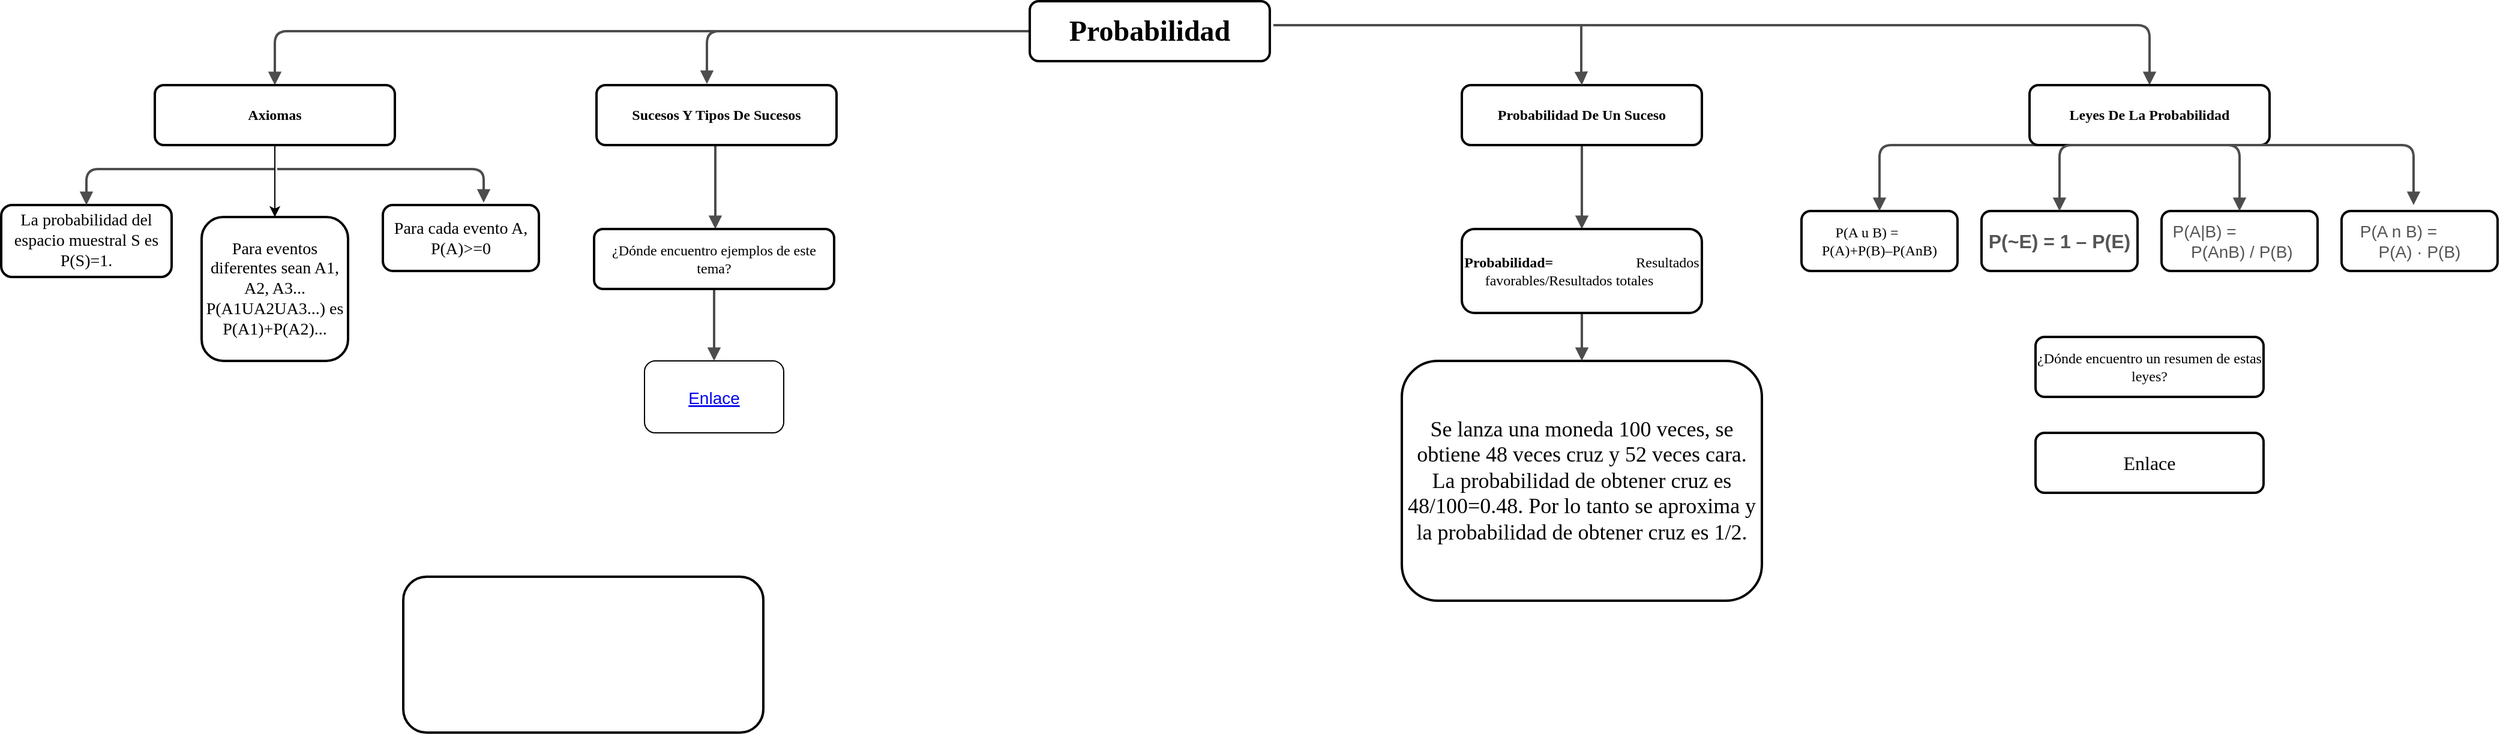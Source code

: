 <mxfile version="15.8.8" type="github">
  <diagram name="Page-1" id="19d8dcba-68ad-dc05-1034-9cf7b2a963f6">
    <mxGraphModel dx="1108" dy="482" grid="1" gridSize="10" guides="1" tooltips="1" connect="1" arrows="1" fold="1" page="1" pageScale="1" pageWidth="1100" pageHeight="850" background="none" math="0" shadow="0">
      <root>
        <mxCell id="0" />
        <mxCell id="1" parent="0" />
        <UserObject label="Enlace" linkTarget="_blank" link="https://www.matematicas10.net/2017/06/tipos-de-sucesos.html" id="TMkLgcARQh1WuAnc6BuK-10">
          <mxCell style="fontColor=#0000EE;fontStyle=4;rounded=1;overflow=hidden;spacing=10;fontSize=14;" vertex="1" parent="1">
            <mxGeometry x="566" y="440" width="116" height="60" as="geometry" />
          </mxCell>
        </UserObject>
        <mxCell id="218ae93e1282097f-12" value="&lt;font style=&quot;font-size: 14px&quot;&gt;La probabilidad del espacio muestral S es P(S)=1.&lt;/font&gt;" style="whiteSpace=wrap;html=1;rounded=1;shadow=0;comic=0;strokeWidth=2;fontFamily=Verdana;align=center;fontSize=10;" parent="1" vertex="1">
          <mxGeometry x="30" y="310" width="142" height="60" as="geometry" />
        </mxCell>
        <mxCell id="218ae93e1282097f-29" value="&lt;font style=&quot;font-size: 18px&quot;&gt;Se lanza una moneda 100 veces, se obtiene 48 veces cruz y 52 veces cara. La probabilidad de obtener cruz es 48/100=0.48. Por lo tanto se aproxima y la probabilidad de obtener cruz es 1/2.&lt;/font&gt;" style="whiteSpace=wrap;html=1;rounded=1;shadow=0;comic=0;strokeWidth=2;fontFamily=Verdana;align=center;fontSize=10;" parent="1" vertex="1">
          <mxGeometry x="1197" y="440" width="300" height="200" as="geometry" />
        </mxCell>
        <mxCell id="218ae93e1282097f-34" value="&lt;font style=&quot;font-size: 12px&quot;&gt;P(A u B) =&amp;nbsp; &amp;nbsp; &amp;nbsp; &amp;nbsp; P(A)+P(B)–P(AnB)&lt;/font&gt;" style="whiteSpace=wrap;html=1;rounded=1;shadow=0;comic=0;strokeWidth=2;fontFamily=Verdana;align=center;fontSize=10;" parent="1" vertex="1">
          <mxGeometry x="1530" y="315" width="130" height="50" as="geometry" />
        </mxCell>
        <mxCell id="218ae93e1282097f-42" value="" style="edgeStyle=orthogonalEdgeStyle;rounded=1;html=1;labelBackgroundColor=none;endArrow=block;endFill=1;strokeColor=#4D4D4D;strokeWidth=2;fontFamily=Verdana;fontSize=12;fontStyle=1;entryX=0.46;entryY=-0.02;entryDx=0;entryDy=0;entryPerimeter=0;" parent="1" target="6257edae8c83ed4a-9" edge="1">
          <mxGeometry relative="1" as="geometry">
            <mxPoint x="880" y="165" as="sourcePoint" />
            <mxPoint x="987" y="220" as="targetPoint" />
            <Array as="points">
              <mxPoint x="618" y="165" />
            </Array>
          </mxGeometry>
        </mxCell>
        <mxCell id="218ae93e1282097f-43" value="" style="edgeStyle=orthogonalEdgeStyle;rounded=1;html=1;labelBackgroundColor=none;endArrow=block;endFill=1;strokeColor=#4D4D4D;strokeWidth=2;fontFamily=Verdana;fontSize=12;fontStyle=1;entryX=0.5;entryY=0;entryDx=0;entryDy=0;" parent="1" source="6257edae8c83ed4a-1" target="218ae93e1282097f-8" edge="1">
          <mxGeometry relative="1" as="geometry">
            <Array as="points">
              <mxPoint x="258" y="165" />
            </Array>
          </mxGeometry>
        </mxCell>
        <mxCell id="218ae93e1282097f-45" value="" style="edgeStyle=elbowEdgeStyle;rounded=1;html=1;labelBackgroundColor=none;endArrow=block;endFill=1;strokeColor=#4D4D4D;strokeWidth=2;fontFamily=Verdana;fontSize=12;fontStyle=1" parent="1" source="6257edae8c83ed4a-9" target="6257edae8c83ed4a-21" edge="1">
          <mxGeometry relative="1" as="geometry" />
        </mxCell>
        <mxCell id="218ae93e1282097f-47" value="" style="edgeStyle=orthogonalEdgeStyle;rounded=1;html=1;labelBackgroundColor=none;endArrow=block;endFill=1;strokeColor=#4D4D4D;strokeWidth=2;fontFamily=Verdana;fontSize=12;fontStyle=1" parent="1" target="218ae93e1282097f-5" edge="1">
          <mxGeometry relative="1" as="geometry">
            <mxPoint x="1090" y="160" as="sourcePoint" />
            <Array as="points">
              <mxPoint x="1347" y="160" />
              <mxPoint x="1737" y="160" />
            </Array>
          </mxGeometry>
        </mxCell>
        <mxCell id="218ae93e1282097f-48" value="" style="edgeStyle=orthogonalEdgeStyle;rounded=1;html=1;labelBackgroundColor=none;endArrow=block;endFill=1;strokeColor=#4D4D4D;strokeWidth=2;fontFamily=Verdana;fontSize=12;fontStyle=1" parent="1" source="218ae93e1282097f-2" target="6257edae8c83ed4a-24" edge="1">
          <mxGeometry relative="1" as="geometry" />
        </mxCell>
        <mxCell id="218ae93e1282097f-49" value="" style="edgeStyle=elbowEdgeStyle;rounded=1;html=1;labelBackgroundColor=none;endArrow=block;endFill=1;strokeColor=#4D4D4D;strokeWidth=2;fontFamily=Verdana;fontSize=10;exitX=0.5;exitY=1;exitDx=0;exitDy=0;entryX=0.5;entryY=0;entryDx=0;entryDy=0;" parent="1" source="218ae93e1282097f-5" target="218ae93e1282097f-34" edge="1">
          <mxGeometry relative="1" as="geometry">
            <Array as="points">
              <mxPoint x="1595" y="290" />
            </Array>
          </mxGeometry>
        </mxCell>
        <mxCell id="218ae93e1282097f-50" value="" style="edgeStyle=orthogonalEdgeStyle;rounded=1;html=1;labelBackgroundColor=none;endArrow=block;endFill=1;strokeColor=#4D4D4D;strokeWidth=2;fontFamily=Verdana;fontSize=10;" parent="1" source="6257edae8c83ed4a-24" target="218ae93e1282097f-29" edge="1">
          <mxGeometry relative="1" as="geometry" />
        </mxCell>
        <mxCell id="218ae93e1282097f-52" value="" style="edgeStyle=elbowEdgeStyle;rounded=1;html=1;labelBackgroundColor=none;endArrow=block;endFill=1;strokeColor=#4D4D4D;strokeWidth=2;fontFamily=Verdana;fontSize=10;" parent="1" source="6257edae8c83ed4a-21" edge="1">
          <mxGeometry relative="1" as="geometry">
            <mxPoint x="624" y="440" as="targetPoint" />
          </mxGeometry>
        </mxCell>
        <mxCell id="218ae93e1282097f-53" value="" style="edgeStyle=elbowEdgeStyle;rounded=1;html=1;labelBackgroundColor=none;endArrow=block;endFill=1;strokeColor=#4D4D4D;strokeWidth=2;fontFamily=Verdana;fontSize=10;entryX=0.5;entryY=0;entryDx=0;entryDy=0;" parent="1" target="218ae93e1282097f-12" edge="1">
          <mxGeometry relative="1" as="geometry">
            <mxPoint x="258" y="280" as="sourcePoint" />
            <Array as="points">
              <mxPoint x="101" y="270" />
              <mxPoint x="101" y="290" />
              <mxPoint x="101" y="280" />
            </Array>
          </mxGeometry>
        </mxCell>
        <mxCell id="TMkLgcARQh1WuAnc6BuK-6" value="" style="edgeStyle=orthogonalEdgeStyle;rounded=0;orthogonalLoop=1;jettySize=auto;html=1;" edge="1" parent="1" source="218ae93e1282097f-8" target="TMkLgcARQh1WuAnc6BuK-5">
          <mxGeometry relative="1" as="geometry" />
        </mxCell>
        <mxCell id="218ae93e1282097f-8" value="Axiomas" style="whiteSpace=wrap;html=1;rounded=1;shadow=0;comic=0;strokeWidth=2;fontFamily=Verdana;align=center;fontSize=12;fontStyle=1" parent="1" vertex="1">
          <mxGeometry x="158" y="210" width="200" height="50" as="geometry" />
        </mxCell>
        <mxCell id="6257edae8c83ed4a-9" value="Sucesos Y Tipos De Sucesos" style="whiteSpace=wrap;html=1;rounded=1;shadow=0;comic=0;strokeWidth=2;fontFamily=Verdana;align=center;fontSize=12;fontStyle=1" parent="1" vertex="1">
          <mxGeometry x="526" y="210" width="200" height="50" as="geometry" />
        </mxCell>
        <mxCell id="6257edae8c83ed4a-21" value="&lt;span style=&quot;font-weight: normal&quot;&gt;¿Dónde encuentro ejemplos de este tema?&lt;/span&gt;" style="whiteSpace=wrap;html=1;rounded=1;shadow=0;comic=0;strokeWidth=2;fontFamily=Verdana;align=center;fontSize=12;fontStyle=1" parent="1" vertex="1">
          <mxGeometry x="524" y="330" width="200" height="50" as="geometry" />
        </mxCell>
        <mxCell id="6257edae8c83ed4a-1" value="&lt;font style=&quot;font-size: 24px&quot;&gt;Probabilidad&lt;/font&gt;" style="whiteSpace=wrap;html=1;rounded=1;shadow=0;comic=0;strokeWidth=2;fontFamily=Verdana;align=center;fontSize=12;fontStyle=1" parent="1" vertex="1">
          <mxGeometry x="887" y="140" width="200" height="50" as="geometry" />
        </mxCell>
        <mxCell id="218ae93e1282097f-2" value="Probabilidad De Un Suceso" style="whiteSpace=wrap;html=1;rounded=1;shadow=0;comic=0;strokeWidth=2;fontFamily=Verdana;align=center;fontSize=12;fontStyle=1" parent="1" vertex="1">
          <mxGeometry x="1247" y="210" width="200" height="50" as="geometry" />
        </mxCell>
        <mxCell id="6257edae8c83ed4a-24" value="Probabilidad=&amp;nbsp; &amp;nbsp; &amp;nbsp; &amp;nbsp; &amp;nbsp; &amp;nbsp; &amp;nbsp; &amp;nbsp; &amp;nbsp; &amp;nbsp; &amp;nbsp; &amp;nbsp;&lt;span style=&quot;font-weight: normal&quot;&gt;Resultados favorables/Resultados totales&amp;nbsp;&lt;/span&gt; &amp;nbsp; &amp;nbsp; &amp;nbsp;" style="whiteSpace=wrap;html=1;rounded=1;shadow=0;comic=0;strokeWidth=2;fontFamily=Verdana;align=center;fontSize=12;fontStyle=1" parent="1" vertex="1">
          <mxGeometry x="1247" y="330" width="200" height="70" as="geometry" />
        </mxCell>
        <mxCell id="218ae93e1282097f-5" value="Leyes De La Probabilidad" style="whiteSpace=wrap;html=1;rounded=1;shadow=0;comic=0;strokeWidth=2;fontFamily=Verdana;align=center;fontSize=12;fontStyle=1" parent="1" vertex="1">
          <mxGeometry x="1720" y="210" width="200" height="50" as="geometry" />
        </mxCell>
        <mxCell id="TMkLgcARQh1WuAnc6BuK-3" value="" style="whiteSpace=wrap;html=1;rounded=1;shadow=0;comic=0;strokeWidth=2;fontFamily=Verdana;align=center;fontSize=10;" vertex="1" parent="1">
          <mxGeometry x="365" y="620" width="300" height="130" as="geometry" />
        </mxCell>
        <mxCell id="TMkLgcARQh1WuAnc6BuK-4" value="&lt;font style=&quot;font-size: 14px&quot;&gt;Para cada evento A, P(A)&amp;gt;=0&lt;/font&gt;" style="whiteSpace=wrap;html=1;rounded=1;shadow=0;comic=0;strokeWidth=2;fontFamily=Verdana;align=center;fontSize=10;" vertex="1" parent="1">
          <mxGeometry x="348" y="310" width="130" height="55" as="geometry" />
        </mxCell>
        <mxCell id="TMkLgcARQh1WuAnc6BuK-5" value="&lt;div&gt;&lt;span style=&quot;font-weight: normal&quot;&gt;&lt;font style=&quot;font-size: 14px&quot;&gt;Para eventos diferentes sean A1, A2, A3...&lt;/font&gt;&lt;/span&gt;&lt;/div&gt;&lt;div&gt;&lt;span style=&quot;font-weight: normal&quot;&gt;&lt;font style=&quot;font-size: 14px&quot;&gt;P(A1UA2UA3...) es P(A1)+P(A2)...&lt;/font&gt;&lt;/span&gt;&lt;/div&gt;" style="whiteSpace=wrap;html=1;rounded=1;shadow=0;fontFamily=Verdana;fontStyle=1;strokeWidth=2;comic=0;" vertex="1" parent="1">
          <mxGeometry x="197" y="320" width="122" height="120" as="geometry" />
        </mxCell>
        <mxCell id="TMkLgcARQh1WuAnc6BuK-7" value="" style="edgeStyle=elbowEdgeStyle;rounded=1;html=1;labelBackgroundColor=none;endArrow=block;endFill=1;strokeColor=#4D4D4D;strokeWidth=2;fontFamily=Verdana;fontSize=10;entryX=0.646;entryY=-0.036;entryDx=0;entryDy=0;entryPerimeter=0;" edge="1" parent="1" target="TMkLgcARQh1WuAnc6BuK-4">
          <mxGeometry relative="1" as="geometry">
            <mxPoint x="260" y="280" as="sourcePoint" />
            <mxPoint x="432" y="300" as="targetPoint" />
            <Array as="points">
              <mxPoint x="432" y="280" />
              <mxPoint x="113" y="290" />
              <mxPoint x="113" y="280" />
            </Array>
          </mxGeometry>
        </mxCell>
        <mxCell id="TMkLgcARQh1WuAnc6BuK-11" value="" style="edgeStyle=orthogonalEdgeStyle;rounded=1;html=1;labelBackgroundColor=none;endArrow=block;endFill=1;strokeColor=#4D4D4D;strokeWidth=2;fontFamily=Verdana;fontSize=12;fontStyle=1" edge="1" parent="1">
          <mxGeometry relative="1" as="geometry">
            <mxPoint x="1346.5" y="160" as="sourcePoint" />
            <mxPoint x="1347" y="210" as="targetPoint" />
            <Array as="points">
              <mxPoint x="1346.5" y="200" />
              <mxPoint x="1346.5" y="200" />
            </Array>
          </mxGeometry>
        </mxCell>
        <mxCell id="TMkLgcARQh1WuAnc6BuK-15" value="&lt;span style=&quot;color: rgb(85 , 85 , 85) ; font-family: &amp;#34;port lligat sans&amp;#34; , &amp;#34;helvetica&amp;#34; , sans-serif ; background-color: rgba(255 , 255 , 255 , 0.6)&quot;&gt;&lt;font style=&quot;font-size: 14px&quot;&gt;P(A n B) =&amp;nbsp; &amp;nbsp; &amp;nbsp; &amp;nbsp; &amp;nbsp; P(A) · P(B)&lt;/font&gt;&lt;/span&gt;" style="whiteSpace=wrap;html=1;rounded=1;shadow=0;comic=0;strokeWidth=2;fontFamily=Verdana;align=center;fontSize=10;" vertex="1" parent="1">
          <mxGeometry x="1980" y="315" width="130" height="50" as="geometry" />
        </mxCell>
        <mxCell id="TMkLgcARQh1WuAnc6BuK-16" value="&lt;span style=&quot;color: rgb(85 , 85 , 85) ; font-family: &amp;#34;port lligat sans&amp;#34; , &amp;#34;helvetica&amp;#34; , sans-serif ; background-color: rgba(255 , 255 , 255 , 0.6)&quot;&gt;&lt;font style=&quot;font-size: 14px&quot;&gt;P(A|B) =&amp;nbsp; &amp;nbsp; &amp;nbsp; &amp;nbsp; &amp;nbsp; &amp;nbsp; &amp;nbsp; &amp;nbsp; &amp;nbsp;P(AnB) / P(B)&lt;/font&gt;&lt;/span&gt;" style="whiteSpace=wrap;html=1;rounded=1;shadow=0;comic=0;strokeWidth=2;fontFamily=Verdana;align=center;fontSize=10;strokeColor=#000000;" vertex="1" parent="1">
          <mxGeometry x="1830" y="315" width="130" height="50" as="geometry" />
        </mxCell>
        <mxCell id="TMkLgcARQh1WuAnc6BuK-17" value="&lt;h5&gt;&lt;span style=&quot;color: rgb(85 , 85 , 85) ; font-family: &amp;#34;port lligat sans&amp;#34; , &amp;#34;helvetica&amp;#34; , sans-serif ; font-size: 16px ; background-color: rgba(255 , 255 , 255 , 0.6)&quot;&gt;P(~E) = 1 – P(E)&lt;/span&gt;&lt;/h5&gt;" style="whiteSpace=wrap;html=1;rounded=1;shadow=0;comic=0;strokeWidth=2;fontFamily=Verdana;align=center;fontSize=10;strokeColor=#000000;" vertex="1" parent="1">
          <mxGeometry x="1680" y="315" width="130" height="50" as="geometry" />
        </mxCell>
        <mxCell id="TMkLgcARQh1WuAnc6BuK-18" value="" style="edgeStyle=elbowEdgeStyle;rounded=1;html=1;labelBackgroundColor=none;endArrow=block;endFill=1;strokeColor=#4D4D4D;strokeWidth=2;fontFamily=Verdana;fontSize=10;entryX=0.5;entryY=0;entryDx=0;entryDy=0;" edge="1" parent="1" target="TMkLgcARQh1WuAnc6BuK-17">
          <mxGeometry relative="1" as="geometry">
            <mxPoint x="1820" y="260" as="sourcePoint" />
            <mxPoint x="1605" y="325" as="targetPoint" />
            <Array as="points">
              <mxPoint x="1745" y="290" />
            </Array>
          </mxGeometry>
        </mxCell>
        <mxCell id="TMkLgcARQh1WuAnc6BuK-19" value="" style="edgeStyle=elbowEdgeStyle;rounded=1;html=1;labelBackgroundColor=none;endArrow=block;endFill=1;strokeColor=#4D4D4D;strokeWidth=2;fontFamily=Verdana;fontSize=10;entryX=0.5;entryY=0;entryDx=0;entryDy=0;" edge="1" parent="1" target="TMkLgcARQh1WuAnc6BuK-16">
          <mxGeometry relative="1" as="geometry">
            <mxPoint x="1820" y="260" as="sourcePoint" />
            <mxPoint x="1900" y="310" as="targetPoint" />
            <Array as="points">
              <mxPoint x="1895" y="290" />
            </Array>
          </mxGeometry>
        </mxCell>
        <mxCell id="TMkLgcARQh1WuAnc6BuK-20" value="" style="edgeStyle=elbowEdgeStyle;rounded=1;html=1;labelBackgroundColor=none;endArrow=block;endFill=1;strokeColor=#4D4D4D;strokeWidth=2;fontFamily=Verdana;fontSize=10;exitX=0.5;exitY=1;exitDx=0;exitDy=0;" edge="1" parent="1" source="218ae93e1282097f-5">
          <mxGeometry relative="1" as="geometry">
            <mxPoint x="1850" y="290" as="sourcePoint" />
            <mxPoint x="2040" y="310" as="targetPoint" />
            <Array as="points">
              <mxPoint x="2040" y="280" />
              <mxPoint x="1625" y="320" />
            </Array>
          </mxGeometry>
        </mxCell>
        <mxCell id="TMkLgcARQh1WuAnc6BuK-24" value="&lt;font style=&quot;font-size: 12px&quot;&gt;¿Dónde encuentro un resumen de estas leyes?&lt;/font&gt;" style="whiteSpace=wrap;html=1;rounded=1;shadow=0;comic=0;strokeWidth=2;fontFamily=Verdana;align=center;fontSize=10;" vertex="1" parent="1">
          <mxGeometry x="1725" y="420" width="190" height="50" as="geometry" />
        </mxCell>
        <UserObject label="&lt;font size=&quot;3&quot;&gt;Enlace&lt;br&gt;&lt;/font&gt;" link="https://blogdefisicadevalentina.wordpress.com/estadistica/cuarto-periodo/leyes-de-la-probabilidad/" id="TMkLgcARQh1WuAnc6BuK-25">
          <mxCell style="whiteSpace=wrap;html=1;rounded=1;shadow=0;comic=0;strokeWidth=2;fontFamily=Verdana;align=center;fontSize=10;" vertex="1" parent="1">
            <mxGeometry x="1725" y="500" width="190" height="50" as="geometry" />
          </mxCell>
        </UserObject>
      </root>
    </mxGraphModel>
  </diagram>
</mxfile>
